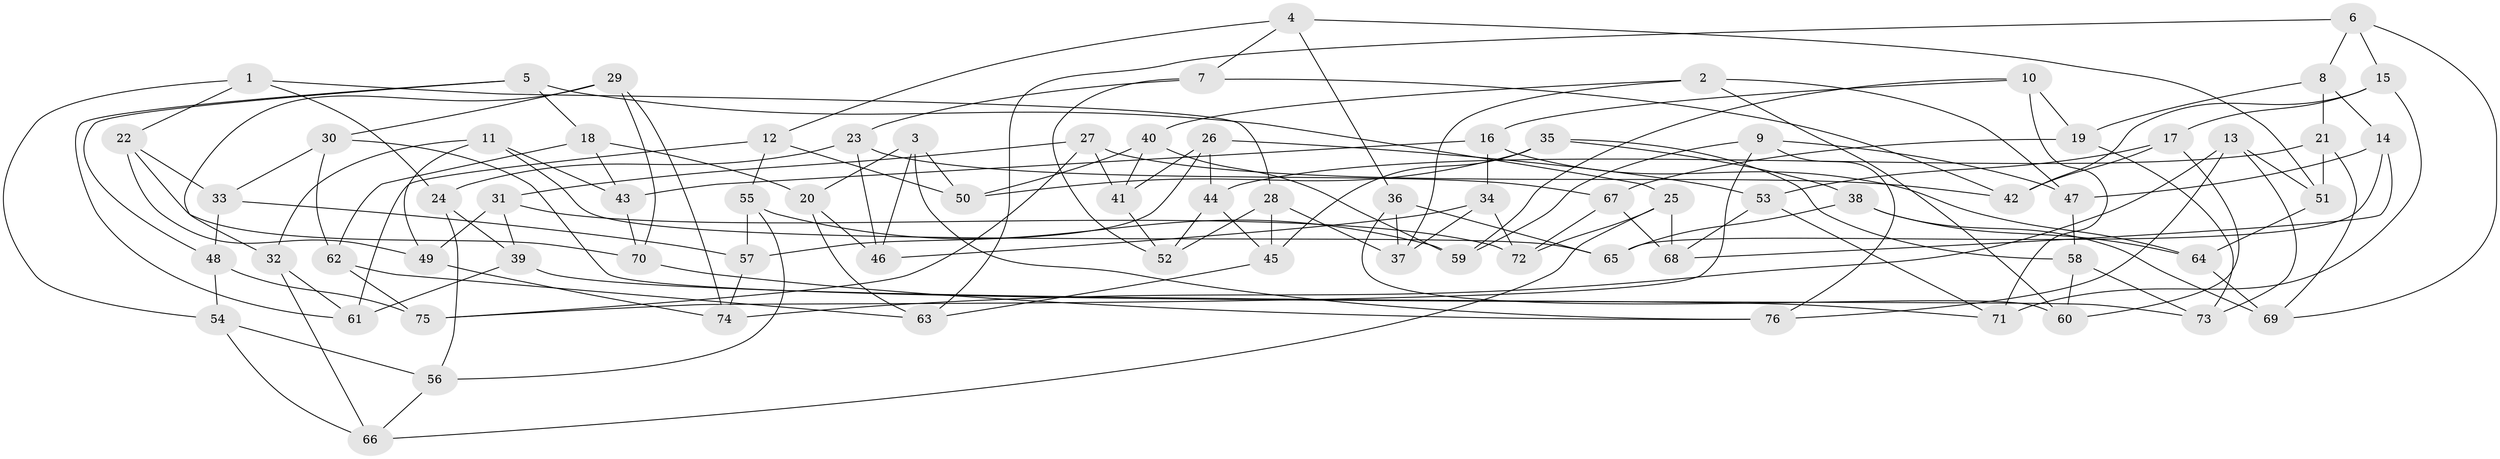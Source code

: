 // coarse degree distribution, {5: 0.07547169811320754, 4: 0.5660377358490566, 6: 0.3584905660377358}
// Generated by graph-tools (version 1.1) at 2025/52/02/27/25 19:52:29]
// undirected, 76 vertices, 152 edges
graph export_dot {
graph [start="1"]
  node [color=gray90,style=filled];
  1;
  2;
  3;
  4;
  5;
  6;
  7;
  8;
  9;
  10;
  11;
  12;
  13;
  14;
  15;
  16;
  17;
  18;
  19;
  20;
  21;
  22;
  23;
  24;
  25;
  26;
  27;
  28;
  29;
  30;
  31;
  32;
  33;
  34;
  35;
  36;
  37;
  38;
  39;
  40;
  41;
  42;
  43;
  44;
  45;
  46;
  47;
  48;
  49;
  50;
  51;
  52;
  53;
  54;
  55;
  56;
  57;
  58;
  59;
  60;
  61;
  62;
  63;
  64;
  65;
  66;
  67;
  68;
  69;
  70;
  71;
  72;
  73;
  74;
  75;
  76;
  1 -- 24;
  1 -- 22;
  1 -- 28;
  1 -- 54;
  2 -- 60;
  2 -- 37;
  2 -- 40;
  2 -- 47;
  3 -- 46;
  3 -- 76;
  3 -- 20;
  3 -- 50;
  4 -- 7;
  4 -- 51;
  4 -- 36;
  4 -- 12;
  5 -- 18;
  5 -- 25;
  5 -- 61;
  5 -- 48;
  6 -- 8;
  6 -- 63;
  6 -- 69;
  6 -- 15;
  7 -- 23;
  7 -- 52;
  7 -- 42;
  8 -- 14;
  8 -- 21;
  8 -- 19;
  9 -- 76;
  9 -- 59;
  9 -- 47;
  9 -- 75;
  10 -- 16;
  10 -- 71;
  10 -- 59;
  10 -- 19;
  11 -- 32;
  11 -- 43;
  11 -- 49;
  11 -- 65;
  12 -- 50;
  12 -- 55;
  12 -- 61;
  13 -- 74;
  13 -- 51;
  13 -- 76;
  13 -- 73;
  14 -- 65;
  14 -- 47;
  14 -- 68;
  15 -- 17;
  15 -- 71;
  15 -- 42;
  16 -- 34;
  16 -- 64;
  16 -- 43;
  17 -- 53;
  17 -- 42;
  17 -- 60;
  18 -- 20;
  18 -- 43;
  18 -- 62;
  19 -- 73;
  19 -- 67;
  20 -- 63;
  20 -- 46;
  21 -- 69;
  21 -- 51;
  21 -- 44;
  22 -- 33;
  22 -- 70;
  22 -- 49;
  23 -- 24;
  23 -- 46;
  23 -- 67;
  24 -- 39;
  24 -- 56;
  25 -- 66;
  25 -- 68;
  25 -- 72;
  26 -- 57;
  26 -- 44;
  26 -- 41;
  26 -- 53;
  27 -- 75;
  27 -- 31;
  27 -- 42;
  27 -- 41;
  28 -- 37;
  28 -- 52;
  28 -- 45;
  29 -- 30;
  29 -- 32;
  29 -- 74;
  29 -- 70;
  30 -- 62;
  30 -- 33;
  30 -- 73;
  31 -- 39;
  31 -- 72;
  31 -- 49;
  32 -- 61;
  32 -- 66;
  33 -- 57;
  33 -- 48;
  34 -- 37;
  34 -- 72;
  34 -- 46;
  35 -- 45;
  35 -- 58;
  35 -- 50;
  35 -- 38;
  36 -- 60;
  36 -- 37;
  36 -- 65;
  38 -- 64;
  38 -- 65;
  38 -- 69;
  39 -- 61;
  39 -- 71;
  40 -- 59;
  40 -- 41;
  40 -- 50;
  41 -- 52;
  43 -- 70;
  44 -- 52;
  44 -- 45;
  45 -- 63;
  47 -- 58;
  48 -- 75;
  48 -- 54;
  49 -- 74;
  51 -- 64;
  53 -- 68;
  53 -- 71;
  54 -- 56;
  54 -- 66;
  55 -- 57;
  55 -- 59;
  55 -- 56;
  56 -- 66;
  57 -- 74;
  58 -- 60;
  58 -- 73;
  62 -- 63;
  62 -- 75;
  64 -- 69;
  67 -- 72;
  67 -- 68;
  70 -- 76;
}
